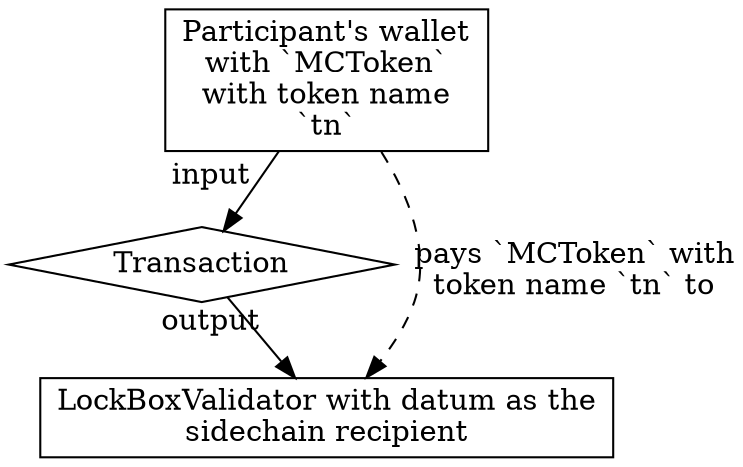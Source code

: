 strict digraph {
  node [shape=record]
  // graph [nodesep="1", ranksep="1"]

  UserWallet [ label = "Participant's wallet\nwith `MCToken`\nwith token name\n`tn`"];
  Transaction [ shape=diamond ];
  LockBoxValidator [ label = "LockBoxValidator with datum as the\nsidechain recipient"];

  UserWallet -> Transaction [ xlabel = "input" ];
  Transaction -> LockBoxValidator [ xlabel = "output"];
  UserWallet -> LockBoxValidator [ xlabel = "pays `MCToken` with\ntoken name `tn` to", style=dashed ];
}
